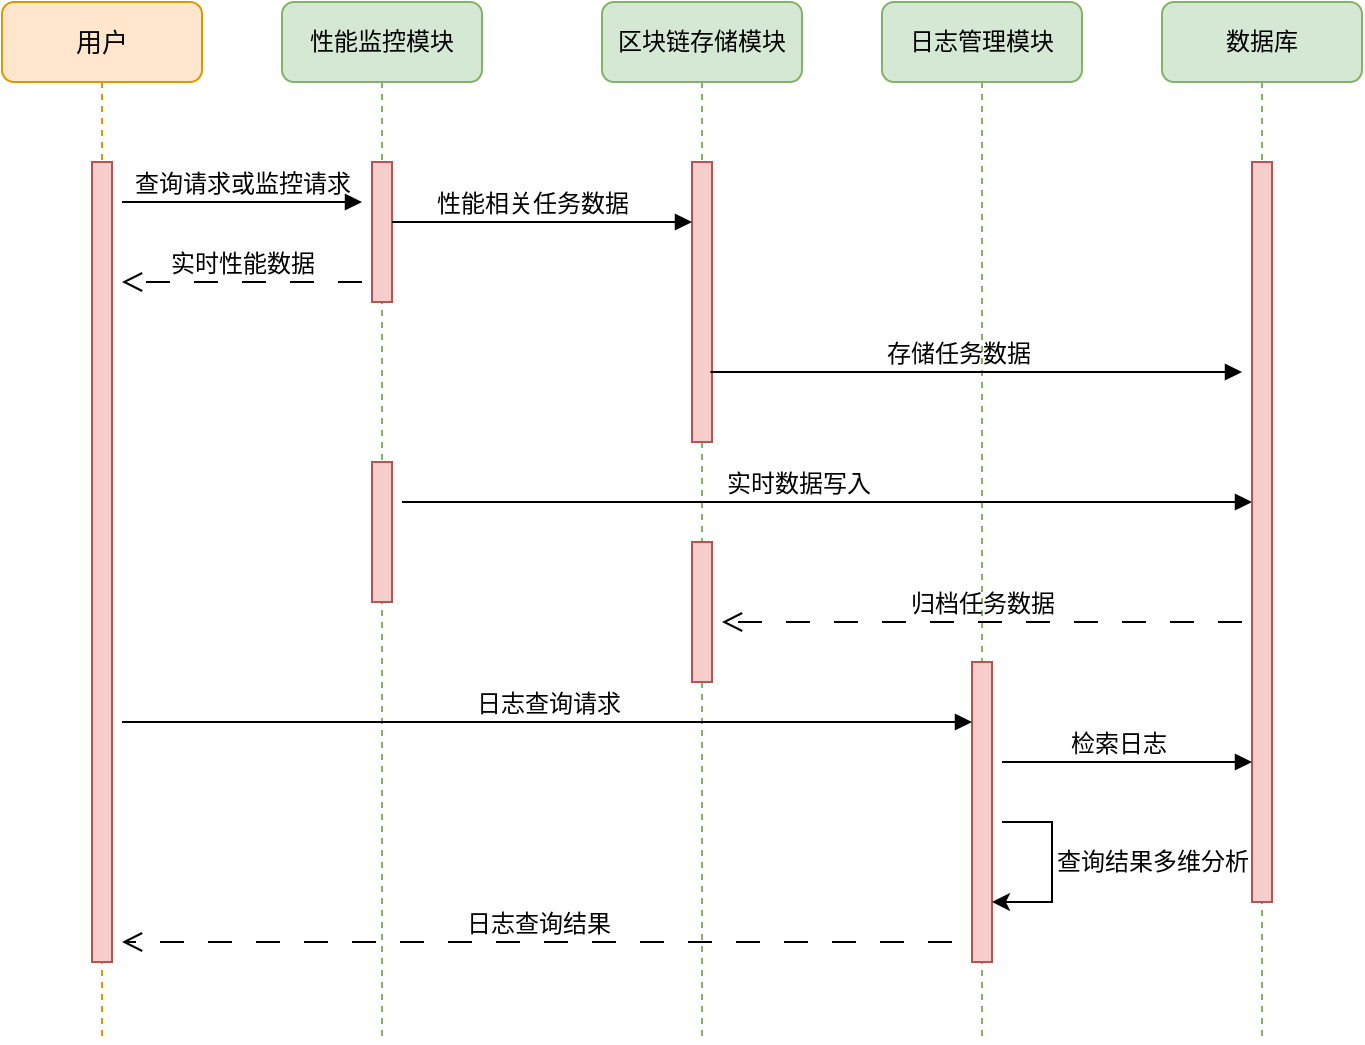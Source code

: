 <mxfile version="25.0.3">
  <diagram name="Page-1" id="iemyYSTH8ngHWs0UPtrR">
    <mxGraphModel dx="870" dy="718" grid="1" gridSize="10" guides="1" tooltips="1" connect="1" arrows="1" fold="1" page="1" pageScale="1" pageWidth="827" pageHeight="1169" math="0" shadow="0">
      <root>
        <mxCell id="0" />
        <mxCell id="1" parent="0" />
        <mxCell id="8FaotMi_CsXqiLiJpd7z-1" value="性能监控模块" style="shape=umlLifeline;perimeter=lifelinePerimeter;whiteSpace=wrap;html=1;container=1;collapsible=0;recursiveResize=0;outlineConnect=0;rounded=1;shadow=0;comic=0;labelBackgroundColor=none;strokeWidth=1;fontFamily=Verdana;fontSize=12;align=center;fillColor=#d5e8d4;strokeColor=#82b366;" vertex="1" parent="1">
          <mxGeometry x="180" y="40" width="100" height="520" as="geometry" />
        </mxCell>
        <mxCell id="8FaotMi_CsXqiLiJpd7z-2" value="" style="html=1;points=[];perimeter=orthogonalPerimeter;rounded=0;shadow=0;comic=0;labelBackgroundColor=none;strokeWidth=1;fontFamily=Verdana;fontSize=12;align=center;fillColor=#f8cecc;strokeColor=#b85450;" vertex="1" parent="8FaotMi_CsXqiLiJpd7z-1">
          <mxGeometry x="45" y="80" width="10" height="70" as="geometry" />
        </mxCell>
        <mxCell id="8FaotMi_CsXqiLiJpd7z-30" value="" style="html=1;points=[];perimeter=orthogonalPerimeter;rounded=0;shadow=0;comic=0;labelBackgroundColor=none;strokeWidth=1;fontFamily=Verdana;fontSize=12;align=center;fillColor=#f8cecc;strokeColor=#b85450;" vertex="1" parent="8FaotMi_CsXqiLiJpd7z-1">
          <mxGeometry x="45" y="230" width="10" height="70" as="geometry" />
        </mxCell>
        <mxCell id="8FaotMi_CsXqiLiJpd7z-3" value="区块链存储模块" style="shape=umlLifeline;perimeter=lifelinePerimeter;whiteSpace=wrap;html=1;container=1;collapsible=0;recursiveResize=0;outlineConnect=0;rounded=1;shadow=0;comic=0;labelBackgroundColor=none;strokeWidth=1;fontFamily=Verdana;fontSize=12;align=center;fillColor=#d5e8d4;strokeColor=#82b366;" vertex="1" parent="1">
          <mxGeometry x="340" y="40" width="100" height="520" as="geometry" />
        </mxCell>
        <mxCell id="8FaotMi_CsXqiLiJpd7z-4" value="" style="html=1;points=[];perimeter=orthogonalPerimeter;rounded=0;shadow=0;comic=0;labelBackgroundColor=none;strokeWidth=1;fontFamily=Verdana;fontSize=12;align=center;fillColor=#f8cecc;strokeColor=#b85450;" vertex="1" parent="8FaotMi_CsXqiLiJpd7z-3">
          <mxGeometry x="45" y="80" width="10" height="140" as="geometry" />
        </mxCell>
        <mxCell id="8FaotMi_CsXqiLiJpd7z-8" value="日志查询结果" style="html=1;verticalAlign=bottom;endArrow=open;dashed=1;endSize=8;labelBackgroundColor=none;fontFamily=Verdana;fontSize=12;edgeStyle=elbowEdgeStyle;elbow=vertical;dashPattern=12 12;" edge="1" parent="8FaotMi_CsXqiLiJpd7z-3">
          <mxGeometry x="-0.001" relative="1" as="geometry">
            <mxPoint x="-240" y="470" as="targetPoint" />
            <Array as="points">
              <mxPoint x="-165" y="470" />
              <mxPoint x="-135" y="470" />
            </Array>
            <mxPoint x="175" y="470" as="sourcePoint" />
            <mxPoint as="offset" />
          </mxGeometry>
        </mxCell>
        <mxCell id="8FaotMi_CsXqiLiJpd7z-32" value="" style="html=1;points=[];perimeter=orthogonalPerimeter;rounded=0;shadow=0;comic=0;labelBackgroundColor=none;strokeWidth=1;fontFamily=Verdana;fontSize=12;align=center;fillColor=#f8cecc;strokeColor=#b85450;" vertex="1" parent="8FaotMi_CsXqiLiJpd7z-3">
          <mxGeometry x="45" y="270" width="10" height="70" as="geometry" />
        </mxCell>
        <mxCell id="8FaotMi_CsXqiLiJpd7z-9" value="日志管理模块" style="shape=umlLifeline;perimeter=lifelinePerimeter;whiteSpace=wrap;html=1;container=1;collapsible=0;recursiveResize=0;outlineConnect=0;rounded=1;shadow=0;comic=0;labelBackgroundColor=none;strokeWidth=1;fontFamily=Verdana;fontSize=12;align=center;fillColor=#d5e8d4;strokeColor=#82b366;" vertex="1" parent="1">
          <mxGeometry x="480" y="40" width="100" height="520" as="geometry" />
        </mxCell>
        <mxCell id="8FaotMi_CsXqiLiJpd7z-10" value="" style="html=1;points=[];perimeter=orthogonalPerimeter;rounded=0;shadow=0;comic=0;labelBackgroundColor=none;strokeWidth=1;fontFamily=Verdana;fontSize=12;align=center;fillColor=#f8cecc;strokeColor=#b85450;" vertex="1" parent="8FaotMi_CsXqiLiJpd7z-9">
          <mxGeometry x="45" y="330" width="10" height="150" as="geometry" />
        </mxCell>
        <mxCell id="8FaotMi_CsXqiLiJpd7z-31" value="&lt;font face=&quot;Helvetica&quot;&gt;实时数据写入&lt;/font&gt;" style="html=1;verticalAlign=bottom;endArrow=block;labelBackgroundColor=none;fontFamily=Verdana;fontSize=12;edgeStyle=elbowEdgeStyle;elbow=vertical;" edge="1" parent="8FaotMi_CsXqiLiJpd7z-9">
          <mxGeometry x="-0.068" relative="1" as="geometry">
            <mxPoint x="-240" y="250" as="sourcePoint" />
            <mxPoint x="185" y="250" as="targetPoint" />
            <mxPoint as="offset" />
          </mxGeometry>
        </mxCell>
        <mxCell id="8FaotMi_CsXqiLiJpd7z-11" value="数据库" style="shape=umlLifeline;perimeter=lifelinePerimeter;whiteSpace=wrap;html=1;container=1;collapsible=0;recursiveResize=0;outlineConnect=0;rounded=1;shadow=0;comic=0;labelBackgroundColor=none;strokeWidth=1;fontFamily=Verdana;fontSize=12;align=center;fillColor=#d5e8d4;strokeColor=#82b366;" vertex="1" parent="1">
          <mxGeometry x="620" y="40" width="100" height="520" as="geometry" />
        </mxCell>
        <mxCell id="8FaotMi_CsXqiLiJpd7z-12" value="" style="html=1;points=[];perimeter=orthogonalPerimeter;rounded=0;shadow=0;comic=0;labelBackgroundColor=none;strokeWidth=1;fontFamily=Verdana;fontSize=12;align=center;fillColor=#f8cecc;strokeColor=#b85450;" vertex="1" parent="8FaotMi_CsXqiLiJpd7z-11">
          <mxGeometry x="45" y="80" width="10" height="370" as="geometry" />
        </mxCell>
        <mxCell id="8FaotMi_CsXqiLiJpd7z-26" value="查询结果多维分析" style="text;html=1;align=center;verticalAlign=middle;resizable=0;points=[];autosize=1;strokeColor=none;fillColor=none;" vertex="1" parent="8FaotMi_CsXqiLiJpd7z-11">
          <mxGeometry x="-65" y="415" width="120" height="30" as="geometry" />
        </mxCell>
        <mxCell id="8FaotMi_CsXqiLiJpd7z-25" value="" style="endArrow=classic;html=1;rounded=0;" edge="1" parent="8FaotMi_CsXqiLiJpd7z-11">
          <mxGeometry width="50" height="50" relative="1" as="geometry">
            <mxPoint x="-80" y="410" as="sourcePoint" />
            <mxPoint x="-85" y="450" as="targetPoint" />
            <Array as="points">
              <mxPoint x="-55" y="410" />
              <mxPoint x="-55" y="450" />
            </Array>
          </mxGeometry>
        </mxCell>
        <mxCell id="8FaotMi_CsXqiLiJpd7z-13" value="&lt;font style=&quot;font-size: 13px;&quot;&gt;用户&lt;/font&gt;" style="shape=umlLifeline;perimeter=lifelinePerimeter;whiteSpace=wrap;html=1;container=1;collapsible=0;recursiveResize=0;outlineConnect=0;rounded=1;shadow=0;comic=0;labelBackgroundColor=none;strokeWidth=1;fontFamily=Verdana;fontSize=12;align=center;fillColor=#ffe6cc;strokeColor=#d79b00;" vertex="1" parent="1">
          <mxGeometry x="40" y="40" width="100" height="520" as="geometry" />
        </mxCell>
        <mxCell id="8FaotMi_CsXqiLiJpd7z-14" value="" style="html=1;points=[];perimeter=orthogonalPerimeter;rounded=0;shadow=0;comic=0;labelBackgroundColor=none;strokeWidth=1;fontFamily=Verdana;fontSize=12;align=center;fillColor=#f8cecc;strokeColor=#b85450;" vertex="1" parent="8FaotMi_CsXqiLiJpd7z-13">
          <mxGeometry x="45" y="80" width="10" height="400" as="geometry" />
        </mxCell>
        <mxCell id="8FaotMi_CsXqiLiJpd7z-16" value="&lt;font face=&quot;Helvetica&quot;&gt;性能相关任务数据&lt;/font&gt;" style="html=1;verticalAlign=bottom;endArrow=block;entryX=0;entryY=0;labelBackgroundColor=none;fontFamily=Verdana;fontSize=12;edgeStyle=elbowEdgeStyle;elbow=vertical;" edge="1" parent="1">
          <mxGeometry x="-0.067" relative="1" as="geometry">
            <mxPoint x="235" y="150" as="sourcePoint" />
            <mxPoint x="385" y="150.0" as="targetPoint" />
            <mxPoint as="offset" />
          </mxGeometry>
        </mxCell>
        <mxCell id="8FaotMi_CsXqiLiJpd7z-17" value="&lt;font face=&quot;Helvetica&quot;&gt;存储任务数据&lt;/font&gt;" style="html=1;verticalAlign=bottom;endArrow=block;labelBackgroundColor=none;fontFamily=Verdana;fontSize=12;edgeStyle=elbowEdgeStyle;elbow=vertical;exitX=0.92;exitY=0.75;exitDx=0;exitDy=0;exitPerimeter=0;" edge="1" parent="1" source="8FaotMi_CsXqiLiJpd7z-4">
          <mxGeometry x="-0.067" relative="1" as="geometry">
            <mxPoint x="430" y="230" as="sourcePoint" />
            <mxPoint x="660" y="225" as="targetPoint" />
            <mxPoint as="offset" />
          </mxGeometry>
        </mxCell>
        <mxCell id="8FaotMi_CsXqiLiJpd7z-20" value="日志查询请求" style="html=1;verticalAlign=bottom;endArrow=block;labelBackgroundColor=none;fontFamily=Verdana;fontSize=12;edgeStyle=elbowEdgeStyle;elbow=horizontal;" edge="1" parent="1">
          <mxGeometry relative="1" as="geometry">
            <mxPoint x="100" y="400" as="sourcePoint" />
            <mxPoint x="525" y="400" as="targetPoint" />
            <mxPoint as="offset" />
          </mxGeometry>
        </mxCell>
        <mxCell id="8FaotMi_CsXqiLiJpd7z-27" value="查询请求或监控请求" style="html=1;verticalAlign=bottom;endArrow=block;labelBackgroundColor=none;fontFamily=Verdana;fontSize=12;edgeStyle=elbowEdgeStyle;elbow=vertical;" edge="1" parent="1">
          <mxGeometry relative="1" as="geometry">
            <mxPoint x="100" y="140" as="sourcePoint" />
            <mxPoint x="220" y="140" as="targetPoint" />
            <mxPoint as="offset" />
          </mxGeometry>
        </mxCell>
        <mxCell id="8FaotMi_CsXqiLiJpd7z-28" value="实时性能数据" style="html=1;verticalAlign=bottom;endArrow=open;dashed=1;endSize=8;labelBackgroundColor=none;fontFamily=Verdana;fontSize=12;edgeStyle=elbowEdgeStyle;elbow=horizontal;dashPattern=12 12;" edge="1" parent="1">
          <mxGeometry x="-0.001" relative="1" as="geometry">
            <mxPoint x="100" y="180" as="targetPoint" />
            <Array as="points">
              <mxPoint x="175" y="180" />
              <mxPoint x="205" y="180" />
            </Array>
            <mxPoint x="220" y="180" as="sourcePoint" />
            <mxPoint as="offset" />
          </mxGeometry>
        </mxCell>
        <mxCell id="8FaotMi_CsXqiLiJpd7z-29" value="&lt;font face=&quot;Helvetica&quot;&gt;检索日志&lt;/font&gt;" style="html=1;verticalAlign=bottom;endArrow=block;labelBackgroundColor=none;fontFamily=Verdana;fontSize=12;edgeStyle=elbowEdgeStyle;elbow=vertical;" edge="1" parent="1">
          <mxGeometry x="-0.072" relative="1" as="geometry">
            <mxPoint x="540" y="420" as="sourcePoint" />
            <mxPoint x="665" y="420" as="targetPoint" />
            <mxPoint as="offset" />
          </mxGeometry>
        </mxCell>
        <mxCell id="8FaotMi_CsXqiLiJpd7z-34" value="归档任务数据" style="html=1;verticalAlign=bottom;endArrow=open;dashed=1;endSize=8;labelBackgroundColor=none;fontFamily=Verdana;fontSize=12;edgeStyle=elbowEdgeStyle;elbow=horizontal;dashPattern=12 12;" edge="1" parent="1">
          <mxGeometry relative="1" as="geometry">
            <mxPoint x="400" y="350" as="targetPoint" />
            <Array as="points">
              <mxPoint x="615" y="350" />
              <mxPoint x="645" y="350" />
            </Array>
            <mxPoint x="660" y="350" as="sourcePoint" />
            <mxPoint as="offset" />
          </mxGeometry>
        </mxCell>
      </root>
    </mxGraphModel>
  </diagram>
</mxfile>
